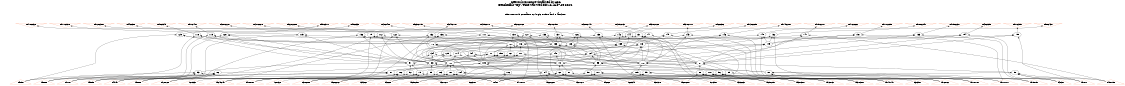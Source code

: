 # Network structure generated by ABC

digraph network {
size = "7.5,10";
center = true;
edge [dir = back];

{
  node [shape = plaintext];
  edge [style = invis];
  LevelTitle1 [label=""];
  LevelTitle2 [label=""];
  Level6 [label = ""];
  Level5 [label = ""];
  Level4 [label = ""];
  Level3 [label = ""];
  Level2 [label = ""];
  Level1 [label = ""];
  Level0 [label = ""];
  LevelTitle1 ->  LevelTitle2 ->  Level6 ->  Level5 ->  Level4 ->  Level3 ->  Level2 ->  Level1 ->  Level0;
}

{
  rank = same;
  LevelTitle1;
  title1 [shape=plaintext,
          fontsize=20,
          fontname = "Times-Roman",
          label="Network structure visualized by ABC\nBenchmark \"top\". Time was Wed Oct 16 16:07:29 2024. "
         ];
}

{
  rank = same;
  LevelTitle2;
  title2 [shape=plaintext,
          fontsize=18,
          fontname = "Times-Roman",
          label="The network contains 82 logic nodes and 0 latches.\n"
         ];
}

{
  rank = same;
  Level6;
  Node42 [label = "od10_232_", shape = invtriangle, color = coral, fillcolor = coral];
  Node43 [label = "od11_231_", shape = invtriangle, color = coral, fillcolor = coral];
  Node44 [label = "od12_230_", shape = invtriangle, color = coral, fillcolor = coral];
  Node45 [label = "od4_238_", shape = invtriangle, color = coral, fillcolor = coral];
  Node46 [label = "od8_234_", shape = invtriangle, color = coral, fillcolor = coral];
  Node47 [label = "od1_241_", shape = invtriangle, color = coral, fillcolor = coral];
  Node48 [label = "od20_222_", shape = invtriangle, color = coral, fillcolor = coral];
  Node49 [label = "od21_221_", shape = invtriangle, color = coral, fillcolor = coral];
  Node50 [label = "od22_220_", shape = invtriangle, color = coral, fillcolor = coral];
  Node51 [label = "od5_237_", shape = invtriangle, color = coral, fillcolor = coral];
  Node52 [label = "od9_233_", shape = invtriangle, color = coral, fillcolor = coral];
  Node53 [label = "od2_240_", shape = invtriangle, color = coral, fillcolor = coral];
  Node54 [label = "od23_219_", shape = invtriangle, color = coral, fillcolor = coral];
  Node55 [label = "od24_218_", shape = invtriangle, color = coral, fillcolor = coral];
  Node56 [label = "od25_217_", shape = invtriangle, color = coral, fillcolor = coral];
  Node57 [label = "od26_216_", shape = invtriangle, color = coral, fillcolor = coral];
  Node58 [label = "od27_215_", shape = invtriangle, color = coral, fillcolor = coral];
  Node59 [label = "od28_214_", shape = invtriangle, color = coral, fillcolor = coral];
  Node60 [label = "od29_213_", shape = invtriangle, color = coral, fillcolor = coral];
  Node61 [label = "od30_212_", shape = invtriangle, color = coral, fillcolor = coral];
  Node62 [label = "od31_211_", shape = invtriangle, color = coral, fillcolor = coral];
  Node63 [label = "od6_236_", shape = invtriangle, color = coral, fillcolor = coral];
  Node64 [label = "od13_229_", shape = invtriangle, color = coral, fillcolor = coral];
  Node65 [label = "od14_228_", shape = invtriangle, color = coral, fillcolor = coral];
  Node66 [label = "od15_227_", shape = invtriangle, color = coral, fillcolor = coral];
  Node67 [label = "od16_226_", shape = invtriangle, color = coral, fillcolor = coral];
  Node68 [label = "od17_225_", shape = invtriangle, color = coral, fillcolor = coral];
  Node69 [label = "od18_224_", shape = invtriangle, color = coral, fillcolor = coral];
  Node70 [label = "od19_223_", shape = invtriangle, color = coral, fillcolor = coral];
  Node71 [label = "od3_239_", shape = invtriangle, color = coral, fillcolor = coral];
  Node72 [label = "od7_235_", shape = invtriangle, color = coral, fillcolor = coral];
  Node73 [label = "od0_242_", shape = invtriangle, color = coral, fillcolor = coral];
}

{
  rank = same;
  Level5;
  Node75 [label = "75\n", shape = ellipse];
  Node111 [label = "111\n", shape = ellipse];
  Node112 [label = "112\n", shape = ellipse];
  Node115 [label = "115\n", shape = ellipse];
  Node118 [label = "118\n", shape = ellipse];
  Node119 [label = "119\n", shape = ellipse];
  Node122 [label = "122\n", shape = ellipse];
  Node126 [label = "126\n", shape = ellipse];
  Node127 [label = "127\n", shape = ellipse];
  Node128 [label = "128\n", shape = ellipse];
  Node129 [label = "129\n", shape = ellipse];
  Node130 [label = "130\n", shape = ellipse];
  Node131 [label = "131\n", shape = ellipse];
  Node132 [label = "132\n", shape = ellipse];
  Node135 [label = "135\n", shape = ellipse];
  Node136 [label = "136\n", shape = ellipse];
  Node137 [label = "137\n", shape = ellipse];
  Node138 [label = "138\n", shape = ellipse];
  Node141 [label = "141\n", shape = ellipse];
  Node142 [label = "142\n", shape = ellipse];
  Node143 [label = "143\n", shape = ellipse];
  Node144 [label = "144\n", shape = ellipse];
  Node145 [label = "145\n", shape = ellipse];
  Node146 [label = "146\n", shape = ellipse];
  Node147 [label = "147\n", shape = ellipse];
  Node148 [label = "148\n", shape = ellipse];
  Node151 [label = "151\n", shape = ellipse];
  Node152 [label = "152\n", shape = ellipse];
  Node153 [label = "153\n", shape = ellipse];
  Node154 [label = "154\n", shape = ellipse];
  Node155 [label = "155\n", shape = ellipse];
  Node156 [label = "156\n", shape = ellipse];
}

{
  rank = same;
  Level4;
  Node76 [label = "76\n", shape = ellipse];
  Node113 [label = "113\n", shape = ellipse];
  Node116 [label = "116\n", shape = ellipse];
  Node120 [label = "120\n", shape = ellipse];
  Node123 [label = "123\n", shape = ellipse];
  Node133 [label = "133\n", shape = ellipse];
  Node139 [label = "139\n", shape = ellipse];
  Node149 [label = "149\n", shape = ellipse];
}

{
  rank = same;
  Level3;
  Node77 [label = "77\n", shape = ellipse];
  Node94 [label = "94\n", shape = ellipse];
  Node114 [label = "114\n", shape = ellipse];
  Node117 [label = "117\n", shape = ellipse];
  Node121 [label = "121\n", shape = ellipse];
  Node124 [label = "124\n", shape = ellipse];
  Node125 [label = "125\n", shape = ellipse];
  Node134 [label = "134\n", shape = ellipse];
  Node140 [label = "140\n", shape = ellipse];
  Node150 [label = "150\n", shape = ellipse];
}

{
  rank = same;
  Level2;
  Node78 [label = "78\n", shape = ellipse];
  Node83 [label = "83\n", shape = ellipse];
  Node87 [label = "87\n", shape = ellipse];
  Node91 [label = "91\n", shape = ellipse];
  Node95 [label = "95\n", shape = ellipse];
  Node100 [label = "100\n", shape = ellipse];
  Node105 [label = "105\n", shape = ellipse];
  Node108 [label = "108\n", shape = ellipse];
}

{
  rank = same;
  Level1;
  Node79 [label = "79\n", shape = ellipse];
  Node80 [label = "80\n", shape = ellipse];
  Node81 [label = "81\n", shape = ellipse];
  Node82 [label = "82\n", shape = ellipse];
  Node84 [label = "84\n", shape = ellipse];
  Node85 [label = "85\n", shape = ellipse];
  Node86 [label = "86\n", shape = ellipse];
  Node88 [label = "88\n", shape = ellipse];
  Node89 [label = "89\n", shape = ellipse];
  Node90 [label = "90\n", shape = ellipse];
  Node92 [label = "92\n", shape = ellipse];
  Node93 [label = "93\n", shape = ellipse];
  Node96 [label = "96\n", shape = ellipse];
  Node97 [label = "97\n", shape = ellipse];
  Node98 [label = "98\n", shape = ellipse];
  Node99 [label = "99\n", shape = ellipse];
  Node101 [label = "101\n", shape = ellipse];
  Node102 [label = "102\n", shape = ellipse];
  Node103 [label = "103\n", shape = ellipse];
  Node104 [label = "104\n", shape = ellipse];
  Node106 [label = "106\n", shape = ellipse];
  Node107 [label = "107\n", shape = ellipse];
  Node109 [label = "109\n", shape = ellipse];
  Node110 [label = "110\n", shape = ellipse];
}

{
  rank = same;
  Level0;
  Node1 [label = "ic3_35_", shape = triangle, color = coral, fillcolor = coral];
  Node2 [label = "ic7_39_", shape = triangle, color = coral, fillcolor = coral];
  Node3 [label = "id4_4_", shape = triangle, color = coral, fillcolor = coral];
  Node4 [label = "id22_22_", shape = triangle, color = coral, fillcolor = coral];
  Node5 [label = "id26_26_", shape = triangle, color = coral, fillcolor = coral];
  Node6 [label = "id21_21_", shape = triangle, color = coral, fillcolor = coral];
  Node7 [label = "id27_27_", shape = triangle, color = coral, fillcolor = coral];
  Node8 [label = "id29_29_", shape = triangle, color = coral, fillcolor = coral];
  Node9 [label = "ic4_36_", shape = triangle, color = coral, fillcolor = coral];
  Node10 [label = "id5_5_", shape = triangle, color = coral, fillcolor = coral];
  Node11 [label = "id20_20_", shape = triangle, color = coral, fillcolor = coral];
  Node12 [label = "id28_28_", shape = triangle, color = coral, fillcolor = coral];
  Node13 [label = "ic6_38_", shape = triangle, color = coral, fillcolor = coral];
  Node14 [label = "id6_6_", shape = triangle, color = coral, fillcolor = coral];
  Node15 [label = "id17_17_", shape = triangle, color = coral, fillcolor = coral];
  Node16 [label = "id31_31_", shape = triangle, color = coral, fillcolor = coral];
  Node17 [label = "id18_18_", shape = triangle, color = coral, fillcolor = coral];
  Node18 [label = "id23_23_", shape = triangle, color = coral, fillcolor = coral];
  Node19 [label = "id25_25_", shape = triangle, color = coral, fillcolor = coral];
  Node20 [label = "id30_30_", shape = triangle, color = coral, fillcolor = coral];
  Node21 [label = "ic0_32_", shape = triangle, color = coral, fillcolor = coral];
  Node22 [label = "id7_7_", shape = triangle, color = coral, fillcolor = coral];
  Node23 [label = "id19_19_", shape = triangle, color = coral, fillcolor = coral];
  Node24 [label = "id24_24_", shape = triangle, color = coral, fillcolor = coral];
  Node25 [label = "ic1_33_", shape = triangle, color = coral, fillcolor = coral];
  Node26 [label = "ic5_37_", shape = triangle, color = coral, fillcolor = coral];
  Node27 [label = "r_40_", shape = triangle, color = coral, fillcolor = coral];
  Node28 [label = "id0_0_", shape = triangle, color = coral, fillcolor = coral];
  Node29 [label = "id8_8_", shape = triangle, color = coral, fillcolor = coral];
  Node30 [label = "id14_14_", shape = triangle, color = coral, fillcolor = coral];
  Node31 [label = "id16_16_", shape = triangle, color = coral, fillcolor = coral];
  Node32 [label = "id1_1_", shape = triangle, color = coral, fillcolor = coral];
  Node33 [label = "id9_9_", shape = triangle, color = coral, fillcolor = coral];
  Node34 [label = "id15_15_", shape = triangle, color = coral, fillcolor = coral];
  Node35 [label = "ic2_34_", shape = triangle, color = coral, fillcolor = coral];
  Node36 [label = "id2_2_", shape = triangle, color = coral, fillcolor = coral];
  Node37 [label = "id13_13_", shape = triangle, color = coral, fillcolor = coral];
  Node38 [label = "id10_10_", shape = triangle, color = coral, fillcolor = coral];
  Node39 [label = "id12_12_", shape = triangle, color = coral, fillcolor = coral];
  Node40 [label = "id3_3_", shape = triangle, color = coral, fillcolor = coral];
  Node41 [label = "id11_11_", shape = triangle, color = coral, fillcolor = coral];
}

title1 -> title2 [style = invis];
title2 -> Node42 [style = invis];
title2 -> Node43 [style = invis];
title2 -> Node44 [style = invis];
title2 -> Node45 [style = invis];
title2 -> Node46 [style = invis];
title2 -> Node47 [style = invis];
title2 -> Node48 [style = invis];
title2 -> Node49 [style = invis];
title2 -> Node50 [style = invis];
title2 -> Node51 [style = invis];
title2 -> Node52 [style = invis];
title2 -> Node53 [style = invis];
title2 -> Node54 [style = invis];
title2 -> Node55 [style = invis];
title2 -> Node56 [style = invis];
title2 -> Node57 [style = invis];
title2 -> Node58 [style = invis];
title2 -> Node59 [style = invis];
title2 -> Node60 [style = invis];
title2 -> Node61 [style = invis];
title2 -> Node62 [style = invis];
title2 -> Node63 [style = invis];
title2 -> Node64 [style = invis];
title2 -> Node65 [style = invis];
title2 -> Node66 [style = invis];
title2 -> Node67 [style = invis];
title2 -> Node68 [style = invis];
title2 -> Node69 [style = invis];
title2 -> Node70 [style = invis];
title2 -> Node71 [style = invis];
title2 -> Node72 [style = invis];
title2 -> Node73 [style = invis];
Node42 -> Node43 [style = invis];
Node43 -> Node44 [style = invis];
Node44 -> Node45 [style = invis];
Node45 -> Node46 [style = invis];
Node46 -> Node47 [style = invis];
Node47 -> Node48 [style = invis];
Node48 -> Node49 [style = invis];
Node49 -> Node50 [style = invis];
Node50 -> Node51 [style = invis];
Node51 -> Node52 [style = invis];
Node52 -> Node53 [style = invis];
Node53 -> Node54 [style = invis];
Node54 -> Node55 [style = invis];
Node55 -> Node56 [style = invis];
Node56 -> Node57 [style = invis];
Node57 -> Node58 [style = invis];
Node58 -> Node59 [style = invis];
Node59 -> Node60 [style = invis];
Node60 -> Node61 [style = invis];
Node61 -> Node62 [style = invis];
Node62 -> Node63 [style = invis];
Node63 -> Node64 [style = invis];
Node64 -> Node65 [style = invis];
Node65 -> Node66 [style = invis];
Node66 -> Node67 [style = invis];
Node67 -> Node68 [style = invis];
Node68 -> Node69 [style = invis];
Node69 -> Node70 [style = invis];
Node70 -> Node71 [style = invis];
Node71 -> Node72 [style = invis];
Node72 -> Node73 [style = invis];
Node42 -> Node75 [style = solid];
Node43 -> Node111 [style = solid];
Node44 -> Node112 [style = solid];
Node45 -> Node115 [style = solid];
Node46 -> Node118 [style = solid];
Node47 -> Node119 [style = solid];
Node48 -> Node122 [style = solid];
Node49 -> Node126 [style = solid];
Node50 -> Node127 [style = solid];
Node51 -> Node128 [style = solid];
Node52 -> Node129 [style = solid];
Node53 -> Node130 [style = solid];
Node54 -> Node131 [style = solid];
Node55 -> Node132 [style = solid];
Node56 -> Node135 [style = solid];
Node57 -> Node136 [style = solid];
Node58 -> Node137 [style = solid];
Node59 -> Node138 [style = solid];
Node60 -> Node141 [style = solid];
Node61 -> Node142 [style = solid];
Node62 -> Node143 [style = solid];
Node63 -> Node144 [style = solid];
Node64 -> Node145 [style = solid];
Node65 -> Node146 [style = solid];
Node66 -> Node147 [style = solid];
Node67 -> Node148 [style = solid];
Node68 -> Node151 [style = solid];
Node69 -> Node152 [style = solid];
Node70 -> Node153 [style = solid];
Node71 -> Node154 [style = solid];
Node72 -> Node155 [style = solid];
Node73 -> Node156 [style = solid];
Node75 -> Node76 [style = solid];
Node75 -> Node78 [style = solid];
Node75 -> Node38 [style = solid];
Node76 -> Node77 [style = solid];
Node76 -> Node94 [style = solid];
Node76 -> Node108 [style = solid];
Node77 -> Node78 [style = solid];
Node77 -> Node83 [style = solid];
Node77 -> Node87 [style = solid];
Node77 -> Node91 [style = solid];
Node78 -> Node79 [style = solid];
Node78 -> Node80 [style = solid];
Node78 -> Node81 [style = solid];
Node78 -> Node82 [style = solid];
Node79 -> Node5 [style = solid];
Node79 -> Node7 [style = solid];
Node79 -> Node19 [style = solid];
Node79 -> Node24 [style = solid];
Node80 -> Node15 [style = solid];
Node80 -> Node17 [style = solid];
Node80 -> Node23 [style = solid];
Node80 -> Node31 [style = solid];
Node81 -> Node27 [style = solid];
Node81 -> Node35 [style = solid];
Node82 -> Node14 [style = solid];
Node82 -> Node30 [style = solid];
Node82 -> Node36 [style = solid];
Node82 -> Node38 [style = solid];
Node83 -> Node80 [style = solid];
Node83 -> Node84 [style = solid];
Node83 -> Node85 [style = solid];
Node83 -> Node86 [style = solid];
Node84 -> Node4 [style = solid];
Node84 -> Node6 [style = solid];
Node84 -> Node11 [style = solid];
Node84 -> Node18 [style = solid];
Node85 -> Node21 [style = solid];
Node85 -> Node27 [style = solid];
Node86 -> Node3 [style = solid];
Node86 -> Node28 [style = solid];
Node86 -> Node29 [style = solid];
Node86 -> Node39 [style = solid];
Node87 -> Node84 [style = solid];
Node87 -> Node88 [style = solid];
Node87 -> Node89 [style = solid];
Node87 -> Node90 [style = solid];
Node88 -> Node8 [style = solid];
Node88 -> Node12 [style = solid];
Node88 -> Node16 [style = solid];
Node88 -> Node20 [style = solid];
Node89 -> Node1 [style = solid];
Node89 -> Node27 [style = solid];
Node90 -> Node22 [style = solid];
Node90 -> Node34 [style = solid];
Node90 -> Node40 [style = solid];
Node90 -> Node41 [style = solid];
Node91 -> Node79 [style = solid];
Node91 -> Node88 [style = solid];
Node91 -> Node92 [style = solid];
Node91 -> Node93 [style = solid];
Node92 -> Node25 [style = solid];
Node92 -> Node27 [style = solid];
Node93 -> Node10 [style = solid];
Node93 -> Node32 [style = solid];
Node93 -> Node33 [style = solid];
Node93 -> Node37 [style = solid];
Node94 -> Node95 [style = solid];
Node94 -> Node100 [style = solid];
Node94 -> Node105 [style = solid];
Node95 -> Node96 [style = solid];
Node95 -> Node97 [style = solid];
Node95 -> Node98 [style = solid];
Node95 -> Node99 [style = solid];
Node96 -> Node30 [style = solid];
Node96 -> Node34 [style = solid];
Node96 -> Node37 [style = solid];
Node96 -> Node39 [style = solid];
Node97 -> Node29 [style = solid];
Node97 -> Node33 [style = solid];
Node97 -> Node38 [style = solid];
Node97 -> Node41 [style = solid];
Node98 -> Node26 [style = solid];
Node98 -> Node27 [style = solid];
Node99 -> Node6 [style = solid];
Node99 -> Node8 [style = solid];
Node99 -> Node15 [style = solid];
Node99 -> Node19 [style = solid];
Node100 -> Node101 [style = solid];
Node100 -> Node102 [style = solid];
Node100 -> Node103 [style = solid];
Node100 -> Node104 [style = solid];
Node101 -> Node3 [style = solid];
Node101 -> Node10 [style = solid];
Node101 -> Node14 [style = solid];
Node101 -> Node22 [style = solid];
Node102 -> Node28 [style = solid];
Node102 -> Node32 [style = solid];
Node102 -> Node36 [style = solid];
Node102 -> Node40 [style = solid];
Node103 -> Node9 [style = solid];
Node103 -> Node27 [style = solid];
Node104 -> Node11 [style = solid];
Node104 -> Node12 [style = solid];
Node104 -> Node24 [style = solid];
Node104 -> Node31 [style = solid];
Node105 -> Node97 [style = solid];
Node105 -> Node102 [style = solid];
Node105 -> Node106 [style = solid];
Node105 -> Node107 [style = solid];
Node106 -> Node13 [style = solid];
Node106 -> Node27 [style = solid];
Node107 -> Node4 [style = solid];
Node107 -> Node5 [style = solid];
Node107 -> Node17 [style = solid];
Node107 -> Node20 [style = solid];
Node108 -> Node101 [style = solid];
Node108 -> Node96 [style = solid];
Node108 -> Node109 [style = solid];
Node108 -> Node110 [style = solid];
Node109 -> Node2 [style = solid];
Node109 -> Node27 [style = solid];
Node110 -> Node7 [style = solid];
Node110 -> Node16 [style = solid];
Node110 -> Node18 [style = solid];
Node110 -> Node23 [style = solid];
Node111 -> Node76 [style = solid];
Node111 -> Node87 [style = solid];
Node111 -> Node41 [style = solid];
Node112 -> Node113 [style = solid];
Node112 -> Node83 [style = solid];
Node112 -> Node39 [style = solid];
Node113 -> Node77 [style = solid];
Node113 -> Node114 [style = solid];
Node113 -> Node108 [style = solid];
Node113 -> Node95 [style = solid];
Node114 -> Node100 [style = solid];
Node114 -> Node105 [style = solid];
Node115 -> Node116 [style = solid];
Node115 -> Node83 [style = solid];
Node115 -> Node3 [style = solid];
Node116 -> Node77 [style = solid];
Node116 -> Node117 [style = solid];
Node116 -> Node108 [style = solid];
Node117 -> Node95 [style = solid];
Node117 -> Node100 [style = solid];
Node117 -> Node105 [style = solid];
Node118 -> Node76 [style = solid];
Node118 -> Node83 [style = solid];
Node118 -> Node29 [style = solid];
Node119 -> Node120 [style = solid];
Node119 -> Node91 [style = solid];
Node119 -> Node32 [style = solid];
Node120 -> Node77 [style = solid];
Node120 -> Node121 [style = solid];
Node120 -> Node108 [style = solid];
Node121 -> Node95 [style = solid];
Node121 -> Node100 [style = solid];
Node121 -> Node105 [style = solid];
Node122 -> Node123 [style = solid];
Node122 -> Node100 [style = solid];
Node122 -> Node11 [style = solid];
Node123 -> Node124 [style = solid];
Node123 -> Node125 [style = solid];
Node123 -> Node87 [style = solid];
Node124 -> Node108 [style = solid];
Node124 -> Node95 [style = solid];
Node124 -> Node100 [style = solid];
Node124 -> Node105 [style = solid];
Node125 -> Node78 [style = solid];
Node125 -> Node83 [style = solid];
Node125 -> Node91 [style = solid];
Node126 -> Node123 [style = solid];
Node126 -> Node95 [style = solid];
Node126 -> Node6 [style = solid];
Node127 -> Node123 [style = solid];
Node127 -> Node105 [style = solid];
Node127 -> Node4 [style = solid];
Node128 -> Node116 [style = solid];
Node128 -> Node91 [style = solid];
Node128 -> Node10 [style = solid];
Node129 -> Node76 [style = solid];
Node129 -> Node91 [style = solid];
Node129 -> Node33 [style = solid];
Node130 -> Node120 [style = solid];
Node130 -> Node78 [style = solid];
Node130 -> Node36 [style = solid];
Node131 -> Node123 [style = solid];
Node131 -> Node108 [style = solid];
Node131 -> Node18 [style = solid];
Node132 -> Node133 [style = solid];
Node132 -> Node100 [style = solid];
Node132 -> Node24 [style = solid];
Node133 -> Node124 [style = solid];
Node133 -> Node134 [style = solid];
Node133 -> Node87 [style = solid];
Node134 -> Node78 [style = solid];
Node134 -> Node83 [style = solid];
Node134 -> Node91 [style = solid];
Node135 -> Node133 [style = solid];
Node135 -> Node95 [style = solid];
Node135 -> Node19 [style = solid];
Node136 -> Node133 [style = solid];
Node136 -> Node105 [style = solid];
Node136 -> Node5 [style = solid];
Node137 -> Node133 [style = solid];
Node137 -> Node108 [style = solid];
Node137 -> Node7 [style = solid];
Node138 -> Node139 [style = solid];
Node138 -> Node100 [style = solid];
Node138 -> Node12 [style = solid];
Node139 -> Node140 [style = solid];
Node139 -> Node124 [style = solid];
Node139 -> Node87 [style = solid];
Node139 -> Node91 [style = solid];
Node140 -> Node78 [style = solid];
Node140 -> Node83 [style = solid];
Node141 -> Node139 [style = solid];
Node141 -> Node95 [style = solid];
Node141 -> Node8 [style = solid];
Node142 -> Node139 [style = solid];
Node142 -> Node105 [style = solid];
Node142 -> Node20 [style = solid];
Node143 -> Node139 [style = solid];
Node143 -> Node108 [style = solid];
Node143 -> Node16 [style = solid];
Node144 -> Node116 [style = solid];
Node144 -> Node78 [style = solid];
Node144 -> Node14 [style = solid];
Node145 -> Node113 [style = solid];
Node145 -> Node91 [style = solid];
Node145 -> Node37 [style = solid];
Node146 -> Node113 [style = solid];
Node146 -> Node78 [style = solid];
Node146 -> Node30 [style = solid];
Node147 -> Node113 [style = solid];
Node147 -> Node87 [style = solid];
Node147 -> Node34 [style = solid];
Node148 -> Node149 [style = solid];
Node148 -> Node100 [style = solid];
Node148 -> Node31 [style = solid];
Node149 -> Node124 [style = solid];
Node149 -> Node150 [style = solid];
Node149 -> Node87 [style = solid];
Node150 -> Node78 [style = solid];
Node150 -> Node83 [style = solid];
Node150 -> Node91 [style = solid];
Node151 -> Node149 [style = solid];
Node151 -> Node95 [style = solid];
Node151 -> Node15 [style = solid];
Node152 -> Node149 [style = solid];
Node152 -> Node105 [style = solid];
Node152 -> Node17 [style = solid];
Node153 -> Node149 [style = solid];
Node153 -> Node108 [style = solid];
Node153 -> Node23 [style = solid];
Node154 -> Node120 [style = solid];
Node154 -> Node87 [style = solid];
Node154 -> Node40 [style = solid];
Node155 -> Node116 [style = solid];
Node155 -> Node87 [style = solid];
Node155 -> Node22 [style = solid];
Node156 -> Node120 [style = solid];
Node156 -> Node83 [style = solid];
Node156 -> Node28 [style = solid];
}

